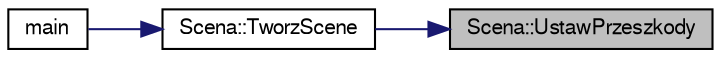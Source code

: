 digraph "Scena::UstawPrzeszkody"
{
 // LATEX_PDF_SIZE
  edge [fontname="FreeSans",fontsize="10",labelfontname="FreeSans",labelfontsize="10"];
  node [fontname="FreeSans",fontsize="10",shape=record];
  rankdir="RL";
  Node1 [label="Scena::UstawPrzeszkody",height=0.2,width=0.4,color="black", fillcolor="grey75", style="filled", fontcolor="black",tooltip="metoda ustawiajaca poczatkowy zestaw przeszkod"];
  Node1 -> Node2 [dir="back",color="midnightblue",fontsize="10",style="solid",fontname="FreeSans"];
  Node2 [label="Scena::TworzScene",height=0.2,width=0.4,color="black", fillcolor="white", style="filled",URL="$a00162.html#aeca659dd59433366298ce1a828208d62",tooltip="Metoda tworzaca uklad sceny."];
  Node2 -> Node3 [dir="back",color="midnightblue",fontsize="10",style="solid",fontname="FreeSans"];
  Node3 [label="main",height=0.2,width=0.4,color="black", fillcolor="white", style="filled",URL="$a00092.html#ae66f6b31b5ad750f1fe042a706a4e3d4",tooltip=" "];
}
